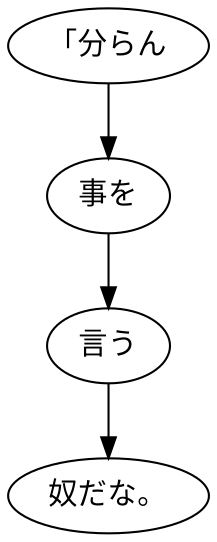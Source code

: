 digraph graph7126 {
	node0 [label="「分らん"];
	node1 [label="事を"];
	node2 [label="言う"];
	node3 [label="奴だな。"];
	node0 -> node1;
	node1 -> node2;
	node2 -> node3;
}
